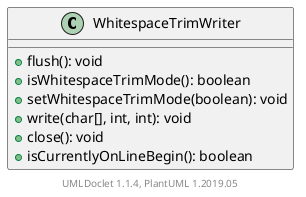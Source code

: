 @startuml

    class WhitespaceTrimWriter [[WhitespaceTrimWriter.html]] {
        +flush(): void
        +isWhitespaceTrimMode(): boolean
        +setWhitespaceTrimMode(boolean): void
        +write(char[], int, int): void
        +close(): void
        +isCurrentlyOnLineBegin(): boolean
    }


    center footer UMLDoclet 1.1.4, PlantUML 1.2019.05
@enduml
